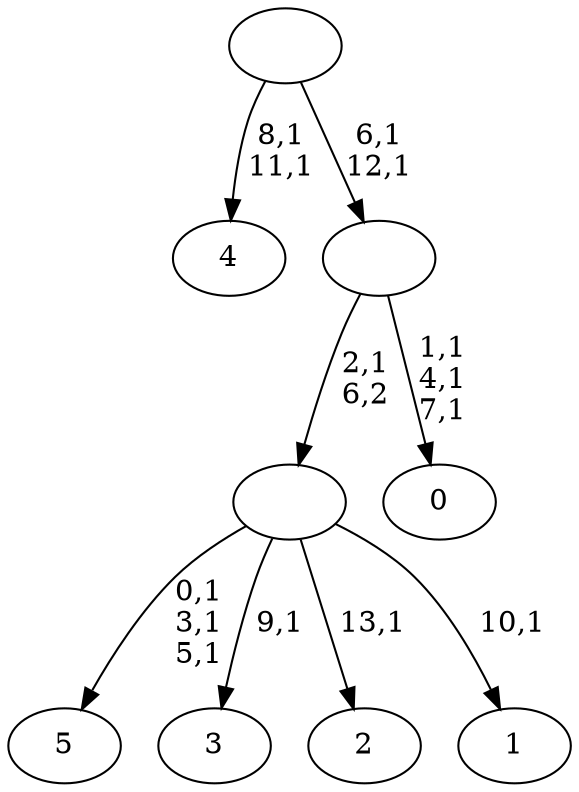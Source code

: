 digraph T {
	20 [label="5"]
	16 [label="4"]
	13 [label="3"]
	11 [label="2"]
	9 [label="1"]
	7 [label=""]
	6 [label="0"]
	2 [label=""]
	0 [label=""]
	7 -> 9 [label="10,1"]
	7 -> 11 [label="13,1"]
	7 -> 13 [label="9,1"]
	7 -> 20 [label="0,1\n3,1\n5,1"]
	2 -> 6 [label="1,1\n4,1\n7,1"]
	2 -> 7 [label="2,1\n6,2"]
	0 -> 2 [label="6,1\n12,1"]
	0 -> 16 [label="8,1\n11,1"]
}
